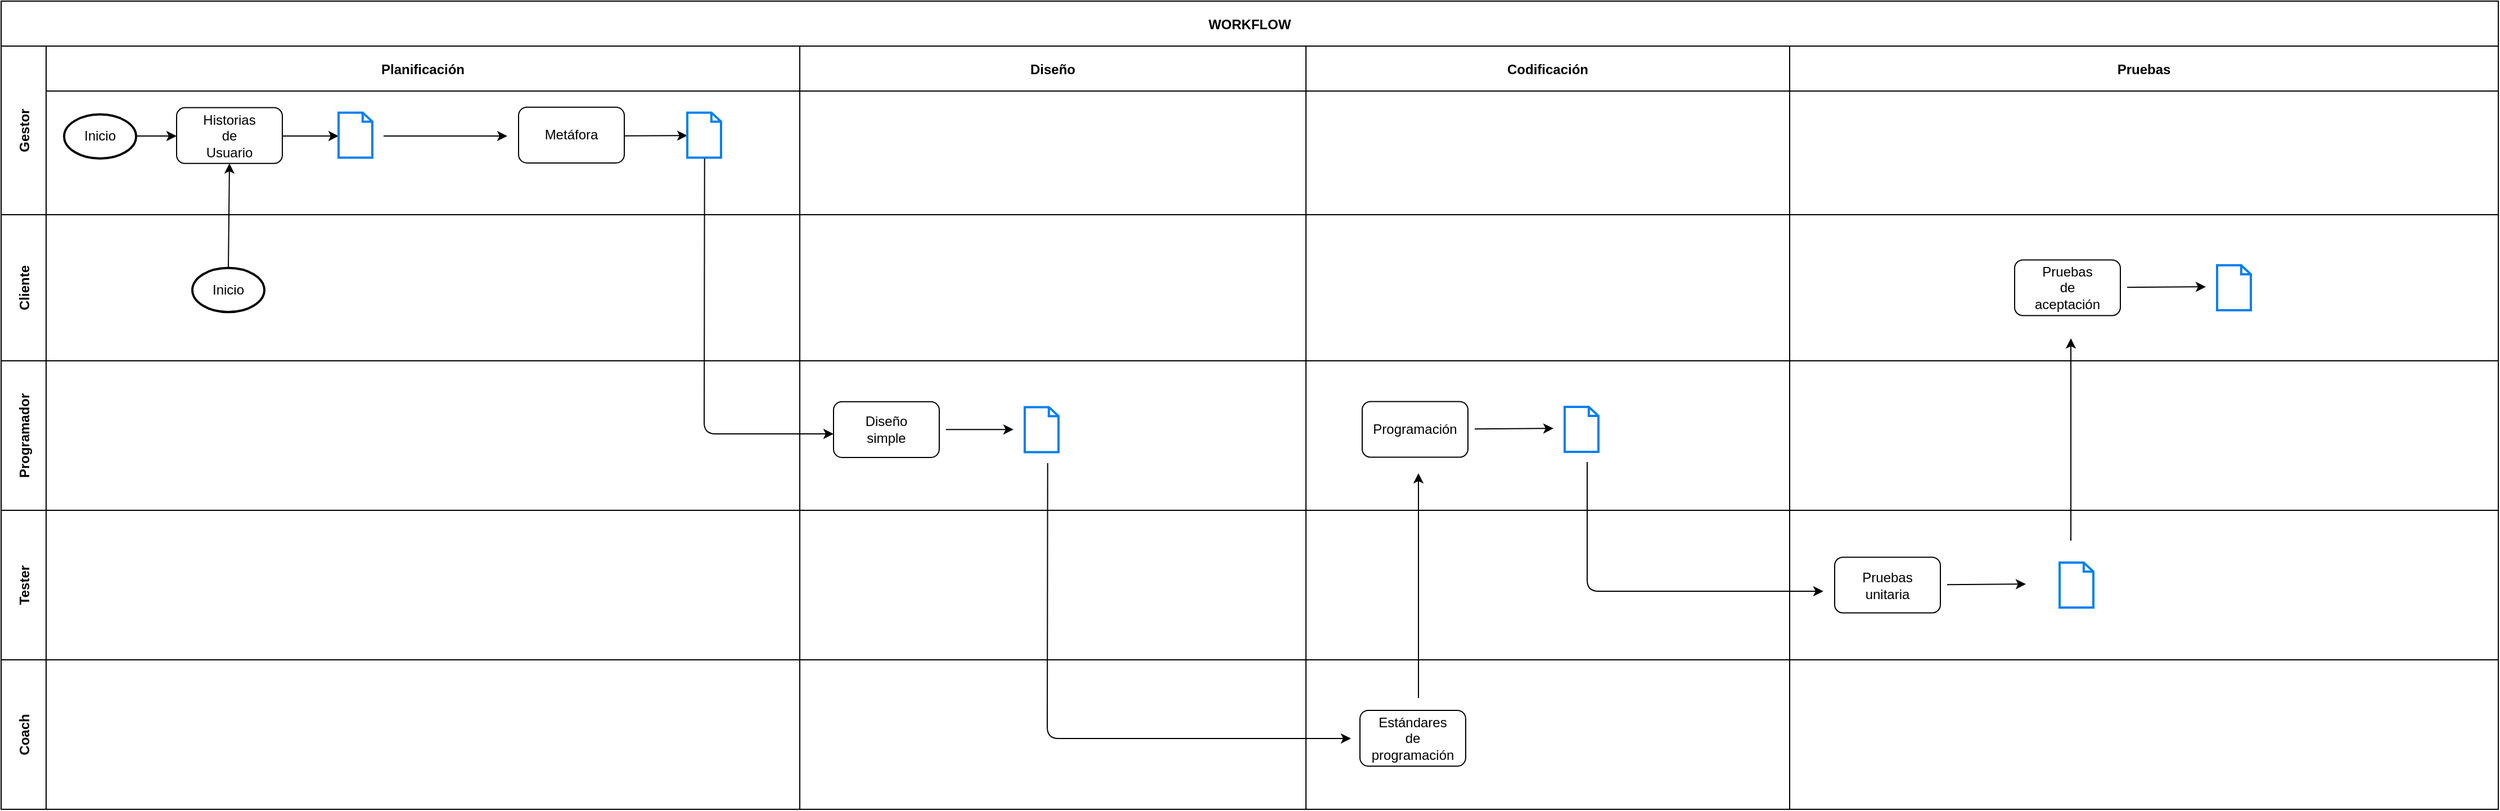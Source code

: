 <mxfile>
    <diagram id="Hp4dVfdLVx2DITK1ITba" name="Página-1">
        <mxGraphModel dx="1628" dy="1360" grid="1" gridSize="10" guides="1" tooltips="1" connect="1" arrows="1" fold="1" page="0" pageScale="1" pageWidth="827" pageHeight="1169" math="0" shadow="0">
            <root>
                <mxCell id="0"/>
                <mxCell id="1" parent="0"/>
                <mxCell id="2" value="WORKFLOW" style="shape=table;childLayout=tableLayout;startSize=40;collapsible=0;recursiveResize=0;expand=0;fontStyle=1;" parent="1" vertex="1">
                    <mxGeometry x="400" y="-120" width="2220" height="719" as="geometry"/>
                </mxCell>
                <mxCell id="3" value="Gestor" style="shape=tableRow;horizontal=0;startSize=40;swimlaneHead=0;swimlaneBody=0;top=0;left=0;bottom=0;right=0;dropTarget=0;fillColor=none;collapsible=0;recursiveResize=0;expand=0;fontStyle=1;" parent="2" vertex="1">
                    <mxGeometry y="40" width="2220" height="150" as="geometry"/>
                </mxCell>
                <mxCell id="15" value="Planificación" style="swimlane;swimlaneHead=0;swimlaneBody=0;fontStyle=0;connectable=0;fillColor=none;startSize=40;collapsible=0;recursiveResize=0;expand=0;fontStyle=1;" parent="3" vertex="1">
                    <mxGeometry x="40" width="670" height="150" as="geometry">
                        <mxRectangle width="670" height="150" as="alternateBounds"/>
                    </mxGeometry>
                </mxCell>
                <mxCell id="39" style="edgeStyle=none;html=1;exitX=1;exitY=0.5;exitDx=0;exitDy=0;entryX=0;entryY=0.5;entryDx=0;entryDy=0;" parent="15" edge="1">
                    <mxGeometry relative="1" as="geometry">
                        <mxPoint x="80" y="80" as="sourcePoint"/>
                        <mxPoint x="116" y="80" as="targetPoint"/>
                    </mxGeometry>
                </mxCell>
                <mxCell id="44" style="edgeStyle=none;html=1;endArrow=classic;endFill=1;" parent="15" edge="1">
                    <mxGeometry relative="1" as="geometry">
                        <mxPoint x="260" y="80" as="targetPoint"/>
                        <mxPoint x="206" y="80" as="sourcePoint"/>
                    </mxGeometry>
                </mxCell>
                <mxCell id="63" style="edgeStyle=none;html=1;strokeColor=default;strokeWidth=1;endArrow=classic;endFill=1;" parent="15" edge="1">
                    <mxGeometry relative="1" as="geometry">
                        <mxPoint x="510" y="79.85" as="sourcePoint"/>
                        <mxPoint x="570" y="79.651" as="targetPoint"/>
                    </mxGeometry>
                </mxCell>
                <mxCell id="181" value="" style="strokeWidth=2;html=1;shape=mxgraph.flowchart.start_1;whiteSpace=wrap;" vertex="1" parent="15">
                    <mxGeometry x="16" y="60.8" width="64" height="39.2" as="geometry"/>
                </mxCell>
                <mxCell id="182" value="Inicio" style="text;html=1;strokeColor=none;fillColor=none;align=center;verticalAlign=middle;whiteSpace=wrap;rounded=0;" vertex="1" parent="15">
                    <mxGeometry x="18" y="65" width="60" height="30" as="geometry"/>
                </mxCell>
                <mxCell id="183" value="" style="rounded=1;whiteSpace=wrap;html=1;" vertex="1" parent="15">
                    <mxGeometry x="116" y="54.8" width="94" height="49.6" as="geometry"/>
                </mxCell>
                <mxCell id="184" value="Historias de Usuario" style="text;html=1;strokeColor=none;fillColor=none;align=center;verticalAlign=middle;whiteSpace=wrap;rounded=0;" vertex="1" parent="15">
                    <mxGeometry x="133" y="64.6" width="60" height="30" as="geometry"/>
                </mxCell>
                <mxCell id="191" value="" style="html=1;verticalLabelPosition=bottom;align=center;labelBackgroundColor=#ffffff;verticalAlign=top;strokeWidth=2;strokeColor=#0080F0;shadow=0;dashed=0;shape=mxgraph.ios7.icons.document;" vertex="1" parent="15">
                    <mxGeometry x="260" y="59.2" width="30" height="40" as="geometry"/>
                </mxCell>
                <mxCell id="192" value="" style="rounded=1;whiteSpace=wrap;html=1;" vertex="1" parent="15">
                    <mxGeometry x="420" y="54.4" width="94" height="49.6" as="geometry"/>
                </mxCell>
                <mxCell id="193" value="Metáfora" style="text;html=1;strokeColor=none;fillColor=none;align=center;verticalAlign=middle;whiteSpace=wrap;rounded=0;" vertex="1" parent="15">
                    <mxGeometry x="437" y="64.2" width="60" height="30" as="geometry"/>
                </mxCell>
                <mxCell id="194" value="" style="html=1;verticalLabelPosition=bottom;align=center;labelBackgroundColor=#ffffff;verticalAlign=top;strokeWidth=2;strokeColor=#0080F0;shadow=0;dashed=0;shape=mxgraph.ios7.icons.document;" vertex="1" parent="15">
                    <mxGeometry x="570" y="59.2" width="30" height="40" as="geometry"/>
                </mxCell>
                <mxCell id="271" value="" style="endArrow=classic;html=1;" edge="1" parent="15">
                    <mxGeometry width="50" height="50" relative="1" as="geometry">
                        <mxPoint x="300" y="80" as="sourcePoint"/>
                        <mxPoint x="410" y="80" as="targetPoint"/>
                    </mxGeometry>
                </mxCell>
                <mxCell id="4" value="Diseño" style="swimlane;swimlaneHead=0;swimlaneBody=0;fontStyle=0;connectable=0;fillColor=none;startSize=40;collapsible=0;recursiveResize=0;expand=0;fontStyle=1;" parent="3" vertex="1">
                    <mxGeometry x="710" width="450" height="150" as="geometry">
                        <mxRectangle width="450" height="150" as="alternateBounds"/>
                    </mxGeometry>
                </mxCell>
                <mxCell id="5" value="Codificación" style="swimlane;swimlaneHead=0;swimlaneBody=0;fontStyle=0;connectable=0;fillColor=none;startSize=40;collapsible=0;recursiveResize=0;expand=0;fontStyle=1;" parent="3" vertex="1">
                    <mxGeometry x="1160" width="430" height="150" as="geometry">
                        <mxRectangle width="430" height="150" as="alternateBounds"/>
                    </mxGeometry>
                </mxCell>
                <mxCell id="6" value="Pruebas" style="swimlane;swimlaneHead=0;swimlaneBody=0;fontStyle=0;connectable=0;fillColor=none;startSize=40;collapsible=0;recursiveResize=0;expand=0;fontStyle=1;" parent="3" vertex="1">
                    <mxGeometry x="1590" width="630" height="150" as="geometry">
                        <mxRectangle width="630" height="150" as="alternateBounds"/>
                    </mxGeometry>
                </mxCell>
                <mxCell id="7" value="Cliente" style="shape=tableRow;horizontal=0;startSize=40;swimlaneHead=0;swimlaneBody=0;top=0;left=0;bottom=0;right=0;dropTarget=0;fillColor=none;collapsible=0;recursiveResize=0;expand=0;fontStyle=1;" parent="2" vertex="1">
                    <mxGeometry y="190" width="2220" height="130" as="geometry"/>
                </mxCell>
                <mxCell id="16" value="" style="swimlane;swimlaneHead=0;swimlaneBody=0;fontStyle=0;connectable=0;fillColor=none;startSize=0;collapsible=0;recursiveResize=0;expand=0;fontStyle=1;" parent="7" vertex="1">
                    <mxGeometry x="40" width="670" height="130" as="geometry">
                        <mxRectangle width="670" height="130" as="alternateBounds"/>
                    </mxGeometry>
                </mxCell>
                <mxCell id="268" value="" style="strokeWidth=2;html=1;shape=mxgraph.flowchart.start_1;whiteSpace=wrap;" vertex="1" parent="16">
                    <mxGeometry x="130" y="47.4" width="64" height="39.2" as="geometry"/>
                </mxCell>
                <mxCell id="269" value="Inicio" style="text;html=1;strokeColor=none;fillColor=none;align=center;verticalAlign=middle;whiteSpace=wrap;rounded=0;" vertex="1" parent="16">
                    <mxGeometry x="132" y="51.6" width="60" height="30" as="geometry"/>
                </mxCell>
                <mxCell id="8" value="" style="swimlane;swimlaneHead=0;swimlaneBody=0;fontStyle=0;connectable=0;fillColor=none;startSize=0;collapsible=0;recursiveResize=0;expand=0;fontStyle=1;" parent="7" vertex="1">
                    <mxGeometry x="710" width="450" height="130" as="geometry">
                        <mxRectangle width="450" height="130" as="alternateBounds"/>
                    </mxGeometry>
                </mxCell>
                <mxCell id="9" value="" style="swimlane;swimlaneHead=0;swimlaneBody=0;fontStyle=0;connectable=0;fillColor=none;startSize=0;collapsible=0;recursiveResize=0;expand=0;fontStyle=1;" parent="7" vertex="1">
                    <mxGeometry x="1160" width="430" height="130" as="geometry">
                        <mxRectangle width="430" height="130" as="alternateBounds"/>
                    </mxGeometry>
                </mxCell>
                <mxCell id="10" value="" style="swimlane;swimlaneHead=0;swimlaneBody=0;fontStyle=0;connectable=0;fillColor=none;startSize=0;collapsible=0;recursiveResize=0;expand=0;fontStyle=1;" parent="7" vertex="1">
                    <mxGeometry x="1590" width="630" height="130" as="geometry">
                        <mxRectangle width="630" height="130" as="alternateBounds"/>
                    </mxGeometry>
                </mxCell>
                <mxCell id="291" value="" style="rounded=1;whiteSpace=wrap;html=1;" vertex="1" parent="10">
                    <mxGeometry x="200" y="40.2" width="94" height="49.6" as="geometry"/>
                </mxCell>
                <mxCell id="292" value="Pruebas de aceptación" style="text;html=1;strokeColor=none;fillColor=none;align=center;verticalAlign=middle;whiteSpace=wrap;rounded=0;" vertex="1" parent="10">
                    <mxGeometry x="217" y="50.0" width="60" height="30" as="geometry"/>
                </mxCell>
                <mxCell id="293" style="edgeStyle=none;html=1;strokeColor=default;strokeWidth=1;endArrow=classic;endFill=1;" edge="1" parent="10">
                    <mxGeometry relative="1" as="geometry">
                        <mxPoint x="300" y="64.621" as="sourcePoint"/>
                        <mxPoint x="370" y="64.138" as="targetPoint"/>
                    </mxGeometry>
                </mxCell>
                <mxCell id="294" value="" style="html=1;verticalLabelPosition=bottom;align=center;labelBackgroundColor=#ffffff;verticalAlign=top;strokeWidth=2;strokeColor=#0080F0;shadow=0;dashed=0;shape=mxgraph.ios7.icons.document;" vertex="1" parent="10">
                    <mxGeometry x="380" y="45" width="30" height="40" as="geometry"/>
                </mxCell>
                <mxCell id="11" value="Programador" style="shape=tableRow;horizontal=0;startSize=40;swimlaneHead=0;swimlaneBody=0;top=0;left=0;bottom=0;right=0;dropTarget=0;fillColor=none;collapsible=0;recursiveResize=0;expand=0;fontStyle=1;" parent="2" vertex="1">
                    <mxGeometry y="320" width="2220" height="133" as="geometry"/>
                </mxCell>
                <mxCell id="17" style="swimlane;swimlaneHead=0;swimlaneBody=0;fontStyle=0;connectable=0;fillColor=none;startSize=0;collapsible=0;recursiveResize=0;expand=0;fontStyle=1;" parent="11" vertex="1">
                    <mxGeometry x="40" width="670" height="133" as="geometry">
                        <mxRectangle width="670" height="133" as="alternateBounds"/>
                    </mxGeometry>
                </mxCell>
                <mxCell id="12" value="" style="swimlane;swimlaneHead=0;swimlaneBody=0;fontStyle=0;connectable=0;fillColor=none;startSize=0;collapsible=0;recursiveResize=0;expand=0;fontStyle=1;" parent="11" vertex="1">
                    <mxGeometry x="710" width="450" height="133" as="geometry">
                        <mxRectangle width="450" height="133" as="alternateBounds"/>
                    </mxGeometry>
                </mxCell>
                <mxCell id="272" value="" style="rounded=1;whiteSpace=wrap;html=1;" vertex="1" parent="12">
                    <mxGeometry x="30" y="36.4" width="94" height="49.6" as="geometry"/>
                </mxCell>
                <mxCell id="273" value="Diseño simple" style="text;html=1;strokeColor=none;fillColor=none;align=center;verticalAlign=middle;whiteSpace=wrap;rounded=0;" vertex="1" parent="12">
                    <mxGeometry x="47" y="46.2" width="60" height="30" as="geometry"/>
                </mxCell>
                <mxCell id="274" value="" style="html=1;verticalLabelPosition=bottom;align=center;labelBackgroundColor=#ffffff;verticalAlign=top;strokeWidth=2;strokeColor=#0080F0;shadow=0;dashed=0;shape=mxgraph.ios7.icons.document;" vertex="1" parent="12">
                    <mxGeometry x="200" y="41.2" width="30" height="40" as="geometry"/>
                </mxCell>
                <mxCell id="275" value="" style="endArrow=classic;html=1;" edge="1" parent="12">
                    <mxGeometry width="50" height="50" relative="1" as="geometry">
                        <mxPoint x="130" y="61.1" as="sourcePoint"/>
                        <mxPoint x="190" y="61.1" as="targetPoint"/>
                    </mxGeometry>
                </mxCell>
                <mxCell id="278" style="edgeStyle=none;html=1;strokeColor=default;strokeWidth=1;endArrow=classic;endFill=1;" edge="1" parent="12">
                    <mxGeometry relative="1" as="geometry">
                        <Array as="points">
                            <mxPoint x="220" y="336"/>
                        </Array>
                        <mxPoint x="220.369" y="91" as="sourcePoint"/>
                        <mxPoint x="490" y="336" as="targetPoint"/>
                    </mxGeometry>
                </mxCell>
                <mxCell id="13" value="" style="swimlane;swimlaneHead=0;swimlaneBody=0;fontStyle=0;connectable=0;fillColor=none;startSize=0;collapsible=0;recursiveResize=0;expand=0;fontStyle=1;" parent="11" vertex="1">
                    <mxGeometry x="1160" width="430" height="133" as="geometry">
                        <mxRectangle width="430" height="133" as="alternateBounds"/>
                    </mxGeometry>
                </mxCell>
                <mxCell id="99" style="edgeStyle=none;html=1;strokeColor=default;strokeWidth=1;endArrow=classic;endFill=1;" parent="13" edge="1">
                    <mxGeometry relative="1" as="geometry">
                        <mxPoint x="150" y="60.621" as="sourcePoint"/>
                        <mxPoint x="220" y="60.138" as="targetPoint"/>
                    </mxGeometry>
                </mxCell>
                <mxCell id="281" value="" style="html=1;verticalLabelPosition=bottom;align=center;labelBackgroundColor=#ffffff;verticalAlign=top;strokeWidth=2;strokeColor=#0080F0;shadow=0;dashed=0;shape=mxgraph.ios7.icons.document;" vertex="1" parent="13">
                    <mxGeometry x="230" y="41" width="30" height="40" as="geometry"/>
                </mxCell>
                <mxCell id="284" value="" style="rounded=1;whiteSpace=wrap;html=1;" vertex="1" parent="13">
                    <mxGeometry x="50" y="36.2" width="94" height="49.6" as="geometry"/>
                </mxCell>
                <mxCell id="285" value="Programación" style="text;html=1;strokeColor=none;fillColor=none;align=center;verticalAlign=middle;whiteSpace=wrap;rounded=0;" vertex="1" parent="13">
                    <mxGeometry x="67" y="46.0" width="60" height="30" as="geometry"/>
                </mxCell>
                <mxCell id="14" value="" style="swimlane;swimlaneHead=0;swimlaneBody=0;fontStyle=0;connectable=0;fillColor=none;startSize=0;collapsible=0;recursiveResize=0;expand=0;fontStyle=1;" parent="11" vertex="1">
                    <mxGeometry x="1590" width="630" height="133" as="geometry">
                        <mxRectangle width="630" height="133" as="alternateBounds"/>
                    </mxGeometry>
                </mxCell>
                <mxCell id="18" value="Tester" style="shape=tableRow;horizontal=0;startSize=40;swimlaneHead=0;swimlaneBody=0;top=0;left=0;bottom=0;right=0;dropTarget=0;fillColor=none;collapsible=0;recursiveResize=0;expand=0;fontStyle=1;" parent="2" vertex="1">
                    <mxGeometry y="453" width="2220" height="133" as="geometry"/>
                </mxCell>
                <mxCell id="19" style="swimlane;swimlaneHead=0;swimlaneBody=0;fontStyle=0;connectable=0;fillColor=none;startSize=0;collapsible=0;recursiveResize=0;expand=0;fontStyle=1;" parent="18" vertex="1">
                    <mxGeometry x="40" width="670" height="133" as="geometry">
                        <mxRectangle width="670" height="133" as="alternateBounds"/>
                    </mxGeometry>
                </mxCell>
                <mxCell id="20" style="swimlane;swimlaneHead=0;swimlaneBody=0;fontStyle=0;connectable=0;fillColor=none;startSize=0;collapsible=0;recursiveResize=0;expand=0;fontStyle=1;" parent="18" vertex="1">
                    <mxGeometry x="710" width="450" height="133" as="geometry">
                        <mxRectangle width="450" height="133" as="alternateBounds"/>
                    </mxGeometry>
                </mxCell>
                <mxCell id="21" style="swimlane;swimlaneHead=0;swimlaneBody=0;fontStyle=0;connectable=0;fillColor=none;startSize=0;collapsible=0;recursiveResize=0;expand=0;fontStyle=1;" parent="18" vertex="1">
                    <mxGeometry x="1160" width="430" height="133" as="geometry">
                        <mxRectangle width="430" height="133" as="alternateBounds"/>
                    </mxGeometry>
                </mxCell>
                <mxCell id="288" style="edgeStyle=none;html=1;strokeColor=default;strokeWidth=1;endArrow=classic;endFill=1;" edge="1" parent="21">
                    <mxGeometry relative="1" as="geometry">
                        <Array as="points">
                            <mxPoint x="250" y="72"/>
                        </Array>
                        <mxPoint x="250" y="-43" as="sourcePoint"/>
                        <mxPoint x="460" y="72" as="targetPoint"/>
                    </mxGeometry>
                </mxCell>
                <mxCell id="22" style="swimlane;swimlaneHead=0;swimlaneBody=0;fontStyle=0;connectable=0;fillColor=none;startSize=0;collapsible=0;recursiveResize=0;expand=0;fontStyle=1;" parent="18" vertex="1">
                    <mxGeometry x="1590" width="630" height="133" as="geometry">
                        <mxRectangle width="630" height="133" as="alternateBounds"/>
                    </mxGeometry>
                </mxCell>
                <mxCell id="286" value="" style="rounded=1;whiteSpace=wrap;html=1;" vertex="1" parent="22">
                    <mxGeometry x="40" y="41.7" width="94" height="49.6" as="geometry"/>
                </mxCell>
                <mxCell id="287" value="Pruebas unitaria" style="text;html=1;strokeColor=none;fillColor=none;align=center;verticalAlign=middle;whiteSpace=wrap;rounded=0;" vertex="1" parent="22">
                    <mxGeometry x="57" y="51.5" width="60" height="30" as="geometry"/>
                </mxCell>
                <mxCell id="289" style="edgeStyle=none;html=1;strokeColor=default;strokeWidth=1;endArrow=classic;endFill=1;" edge="1" parent="22">
                    <mxGeometry relative="1" as="geometry">
                        <mxPoint x="140" y="66.121" as="sourcePoint"/>
                        <mxPoint x="210" y="65.638" as="targetPoint"/>
                    </mxGeometry>
                </mxCell>
                <mxCell id="290" value="" style="html=1;verticalLabelPosition=bottom;align=center;labelBackgroundColor=#ffffff;verticalAlign=top;strokeWidth=2;strokeColor=#0080F0;shadow=0;dashed=0;shape=mxgraph.ios7.icons.document;" vertex="1" parent="22">
                    <mxGeometry x="240" y="46.5" width="30" height="40" as="geometry"/>
                </mxCell>
                <mxCell id="23" value="Coach" style="shape=tableRow;horizontal=0;startSize=40;swimlaneHead=0;swimlaneBody=0;top=0;left=0;bottom=0;right=0;dropTarget=0;fillColor=none;collapsible=0;recursiveResize=0;expand=0;fontStyle=1;" parent="2" vertex="1">
                    <mxGeometry y="586" width="2220" height="133" as="geometry"/>
                </mxCell>
                <mxCell id="24" style="swimlane;swimlaneHead=0;swimlaneBody=0;fontStyle=0;connectable=0;fillColor=none;startSize=0;collapsible=0;recursiveResize=0;expand=0;fontStyle=1;" parent="23" vertex="1">
                    <mxGeometry x="40" width="670" height="133" as="geometry">
                        <mxRectangle width="670" height="133" as="alternateBounds"/>
                    </mxGeometry>
                </mxCell>
                <mxCell id="25" style="swimlane;swimlaneHead=0;swimlaneBody=0;fontStyle=0;connectable=0;fillColor=none;startSize=0;collapsible=0;recursiveResize=0;expand=0;fontStyle=1;" parent="23" vertex="1">
                    <mxGeometry x="710" width="450" height="133" as="geometry">
                        <mxRectangle width="450" height="133" as="alternateBounds"/>
                    </mxGeometry>
                </mxCell>
                <mxCell id="26" style="swimlane;swimlaneHead=0;swimlaneBody=0;fontStyle=0;connectable=0;fillColor=none;startSize=0;collapsible=0;recursiveResize=0;expand=0;fontStyle=1;" parent="23" vertex="1">
                    <mxGeometry x="1160" width="430" height="133" as="geometry">
                        <mxRectangle width="430" height="133" as="alternateBounds"/>
                    </mxGeometry>
                </mxCell>
                <mxCell id="276" value="" style="rounded=1;whiteSpace=wrap;html=1;" vertex="1" parent="26">
                    <mxGeometry x="48" y="45" width="94" height="49.6" as="geometry"/>
                </mxCell>
                <mxCell id="277" value="Estándares de programación" style="text;html=1;strokeColor=none;fillColor=none;align=center;verticalAlign=middle;whiteSpace=wrap;rounded=0;" vertex="1" parent="26">
                    <mxGeometry x="65" y="54.8" width="60" height="30" as="geometry"/>
                </mxCell>
                <mxCell id="27" value="" style="swimlane;swimlaneHead=0;swimlaneBody=0;fontStyle=0;connectable=0;fillColor=none;startSize=0;collapsible=0;recursiveResize=0;expand=0;fontStyle=1;" parent="23" vertex="1">
                    <mxGeometry x="1590" width="630" height="133" as="geometry">
                        <mxRectangle width="630" height="133" as="alternateBounds"/>
                    </mxGeometry>
                </mxCell>
                <mxCell id="81" style="edgeStyle=none;html=1;entryX=0;entryY=0.5;entryDx=0;entryDy=0;strokeColor=default;strokeWidth=1;endArrow=classic;endFill=1;" parent="2" edge="1">
                    <mxGeometry relative="1" as="geometry">
                        <Array as="points">
                            <mxPoint x="625" y="385"/>
                        </Array>
                        <mxPoint x="625.369" y="140.0" as="sourcePoint"/>
                        <mxPoint x="740" y="385" as="targetPoint"/>
                    </mxGeometry>
                </mxCell>
                <mxCell id="270" value="" style="endArrow=classic;html=1;exitX=0.5;exitY=0;exitDx=0;exitDy=0;exitPerimeter=0;entryX=0.5;entryY=1;entryDx=0;entryDy=0;" edge="1" parent="2" source="268" target="183">
                    <mxGeometry width="50" height="50" relative="1" as="geometry">
                        <mxPoint x="420" y="230" as="sourcePoint"/>
                        <mxPoint x="470" y="180" as="targetPoint"/>
                    </mxGeometry>
                </mxCell>
                <mxCell id="279" value="" style="endArrow=classic;html=1;" edge="1" parent="1">
                    <mxGeometry width="50" height="50" relative="1" as="geometry">
                        <mxPoint x="1660" y="500" as="sourcePoint"/>
                        <mxPoint x="1660" y="300" as="targetPoint"/>
                    </mxGeometry>
                </mxCell>
                <mxCell id="295" value="" style="endArrow=classic;html=1;" edge="1" parent="1">
                    <mxGeometry width="50" height="50" relative="1" as="geometry">
                        <mxPoint x="2240" y="360" as="sourcePoint"/>
                        <mxPoint x="2240" y="180" as="targetPoint"/>
                    </mxGeometry>
                </mxCell>
            </root>
        </mxGraphModel>
    </diagram>
</mxfile>